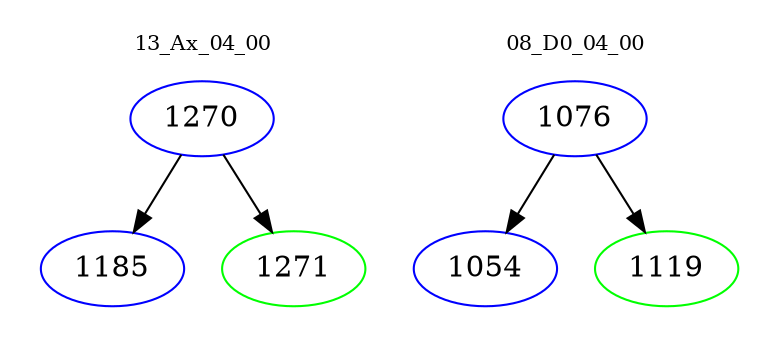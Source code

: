 digraph{
subgraph cluster_0 {
color = white
label = "13_Ax_04_00";
fontsize=10;
T0_1270 [label="1270", color="blue"]
T0_1270 -> T0_1185 [color="black"]
T0_1185 [label="1185", color="blue"]
T0_1270 -> T0_1271 [color="black"]
T0_1271 [label="1271", color="green"]
}
subgraph cluster_1 {
color = white
label = "08_D0_04_00";
fontsize=10;
T1_1076 [label="1076", color="blue"]
T1_1076 -> T1_1054 [color="black"]
T1_1054 [label="1054", color="blue"]
T1_1076 -> T1_1119 [color="black"]
T1_1119 [label="1119", color="green"]
}
}
